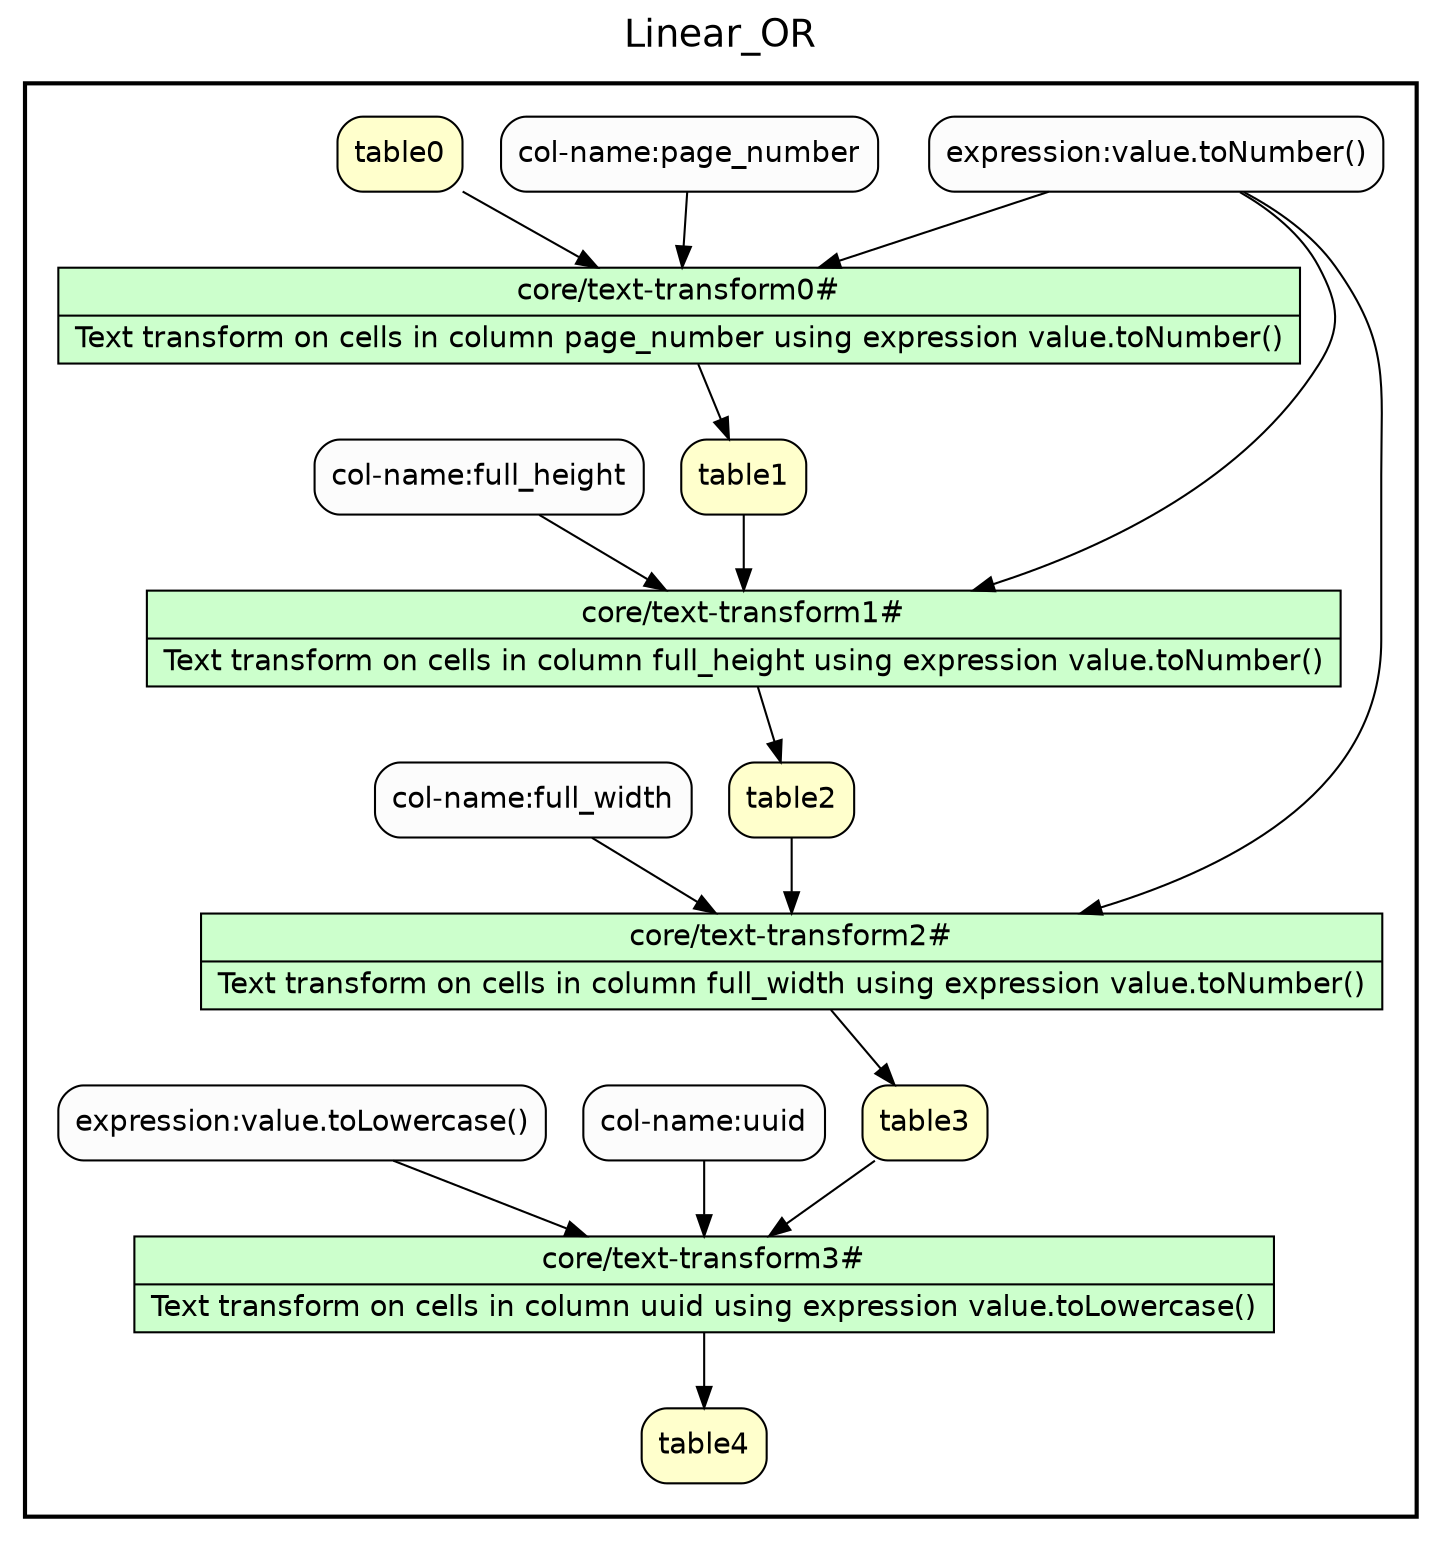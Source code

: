 
/* Start of top-level graph */
digraph Workflow {
rankdir=TB

/* Title for graph */
fontname=Helvetica; fontsize=18; labelloc=t
label=Linear_OR

/* Start of double cluster for drawing box around nodes in workflow */
subgraph cluster_workflow_box_outer { label=""; color=black; penwidth=2
subgraph cluster_workflow_box_inner { label=""; penwidth=0

/* Style for nodes representing atomic programs in workflow */
node[shape=box style=filled fillcolor="#CCFFCC" peripheries=1 fontname=Helvetica]

/* Nodes representing atomic programs in workflow */
"core/text-transform0#" [shape=record rankdir=LR label="{<f0> core/text-transform0# |<f1> Text transform on cells in column page_number using expression value.toNumber()}"];
"core/text-transform1#" [shape=record rankdir=LR label="{<f0> core/text-transform1# |<f1> Text transform on cells in column full_height using expression value.toNumber()}"];
"core/text-transform2#" [shape=record rankdir=LR label="{<f0> core/text-transform2# |<f1> Text transform on cells in column full_width using expression value.toNumber()}"];
"core/text-transform3#" [shape=record rankdir=LR label="{<f0> core/text-transform3# |<f1> Text transform on cells in column uuid using expression value.toLowercase()}"];

/* Style for nodes representing non-parameter data channels in workflow */
node[shape=box style="rounded,filled" fillcolor="#FFFFCC" peripheries=1 fontname=Helvetica]

/* Nodes for non-parameter data channels in workflow */
table4
table0
table1
table2
table3

/* Style for nodes representing parameter channels in workflow */
node[shape=box style="rounded,filled" fillcolor="#FCFCFC" peripheries=1 fontname=Helvetica]

/* Nodes representing parameter channels in workflow */
"col-name:page_number"
"expression:value.toNumber()"
"col-name:full_height"
"col-name:full_width"
"col-name:uuid"
"expression:value.toLowercase()"

/* Edges representing connections between programs and channels */
"core/text-transform0#" -> table1
"col-name:page_number" -> "core/text-transform0#"
"expression:value.toNumber()" -> "core/text-transform0#"
table0 -> "core/text-transform0#"
"core/text-transform1#" -> table2
"col-name:full_height" -> "core/text-transform1#"
"expression:value.toNumber()" -> "core/text-transform1#"
table1 -> "core/text-transform1#"
"core/text-transform2#" -> table3
"col-name:full_width" -> "core/text-transform2#"
"expression:value.toNumber()" -> "core/text-transform2#"
table2 -> "core/text-transform2#"
"core/text-transform3#" -> table4
"col-name:uuid" -> "core/text-transform3#"
"expression:value.toLowercase()" -> "core/text-transform3#"
table3 -> "core/text-transform3#"

/* End of double cluster for drawing box around nodes in workflow */
}}

/* End of top-level graph */
}
